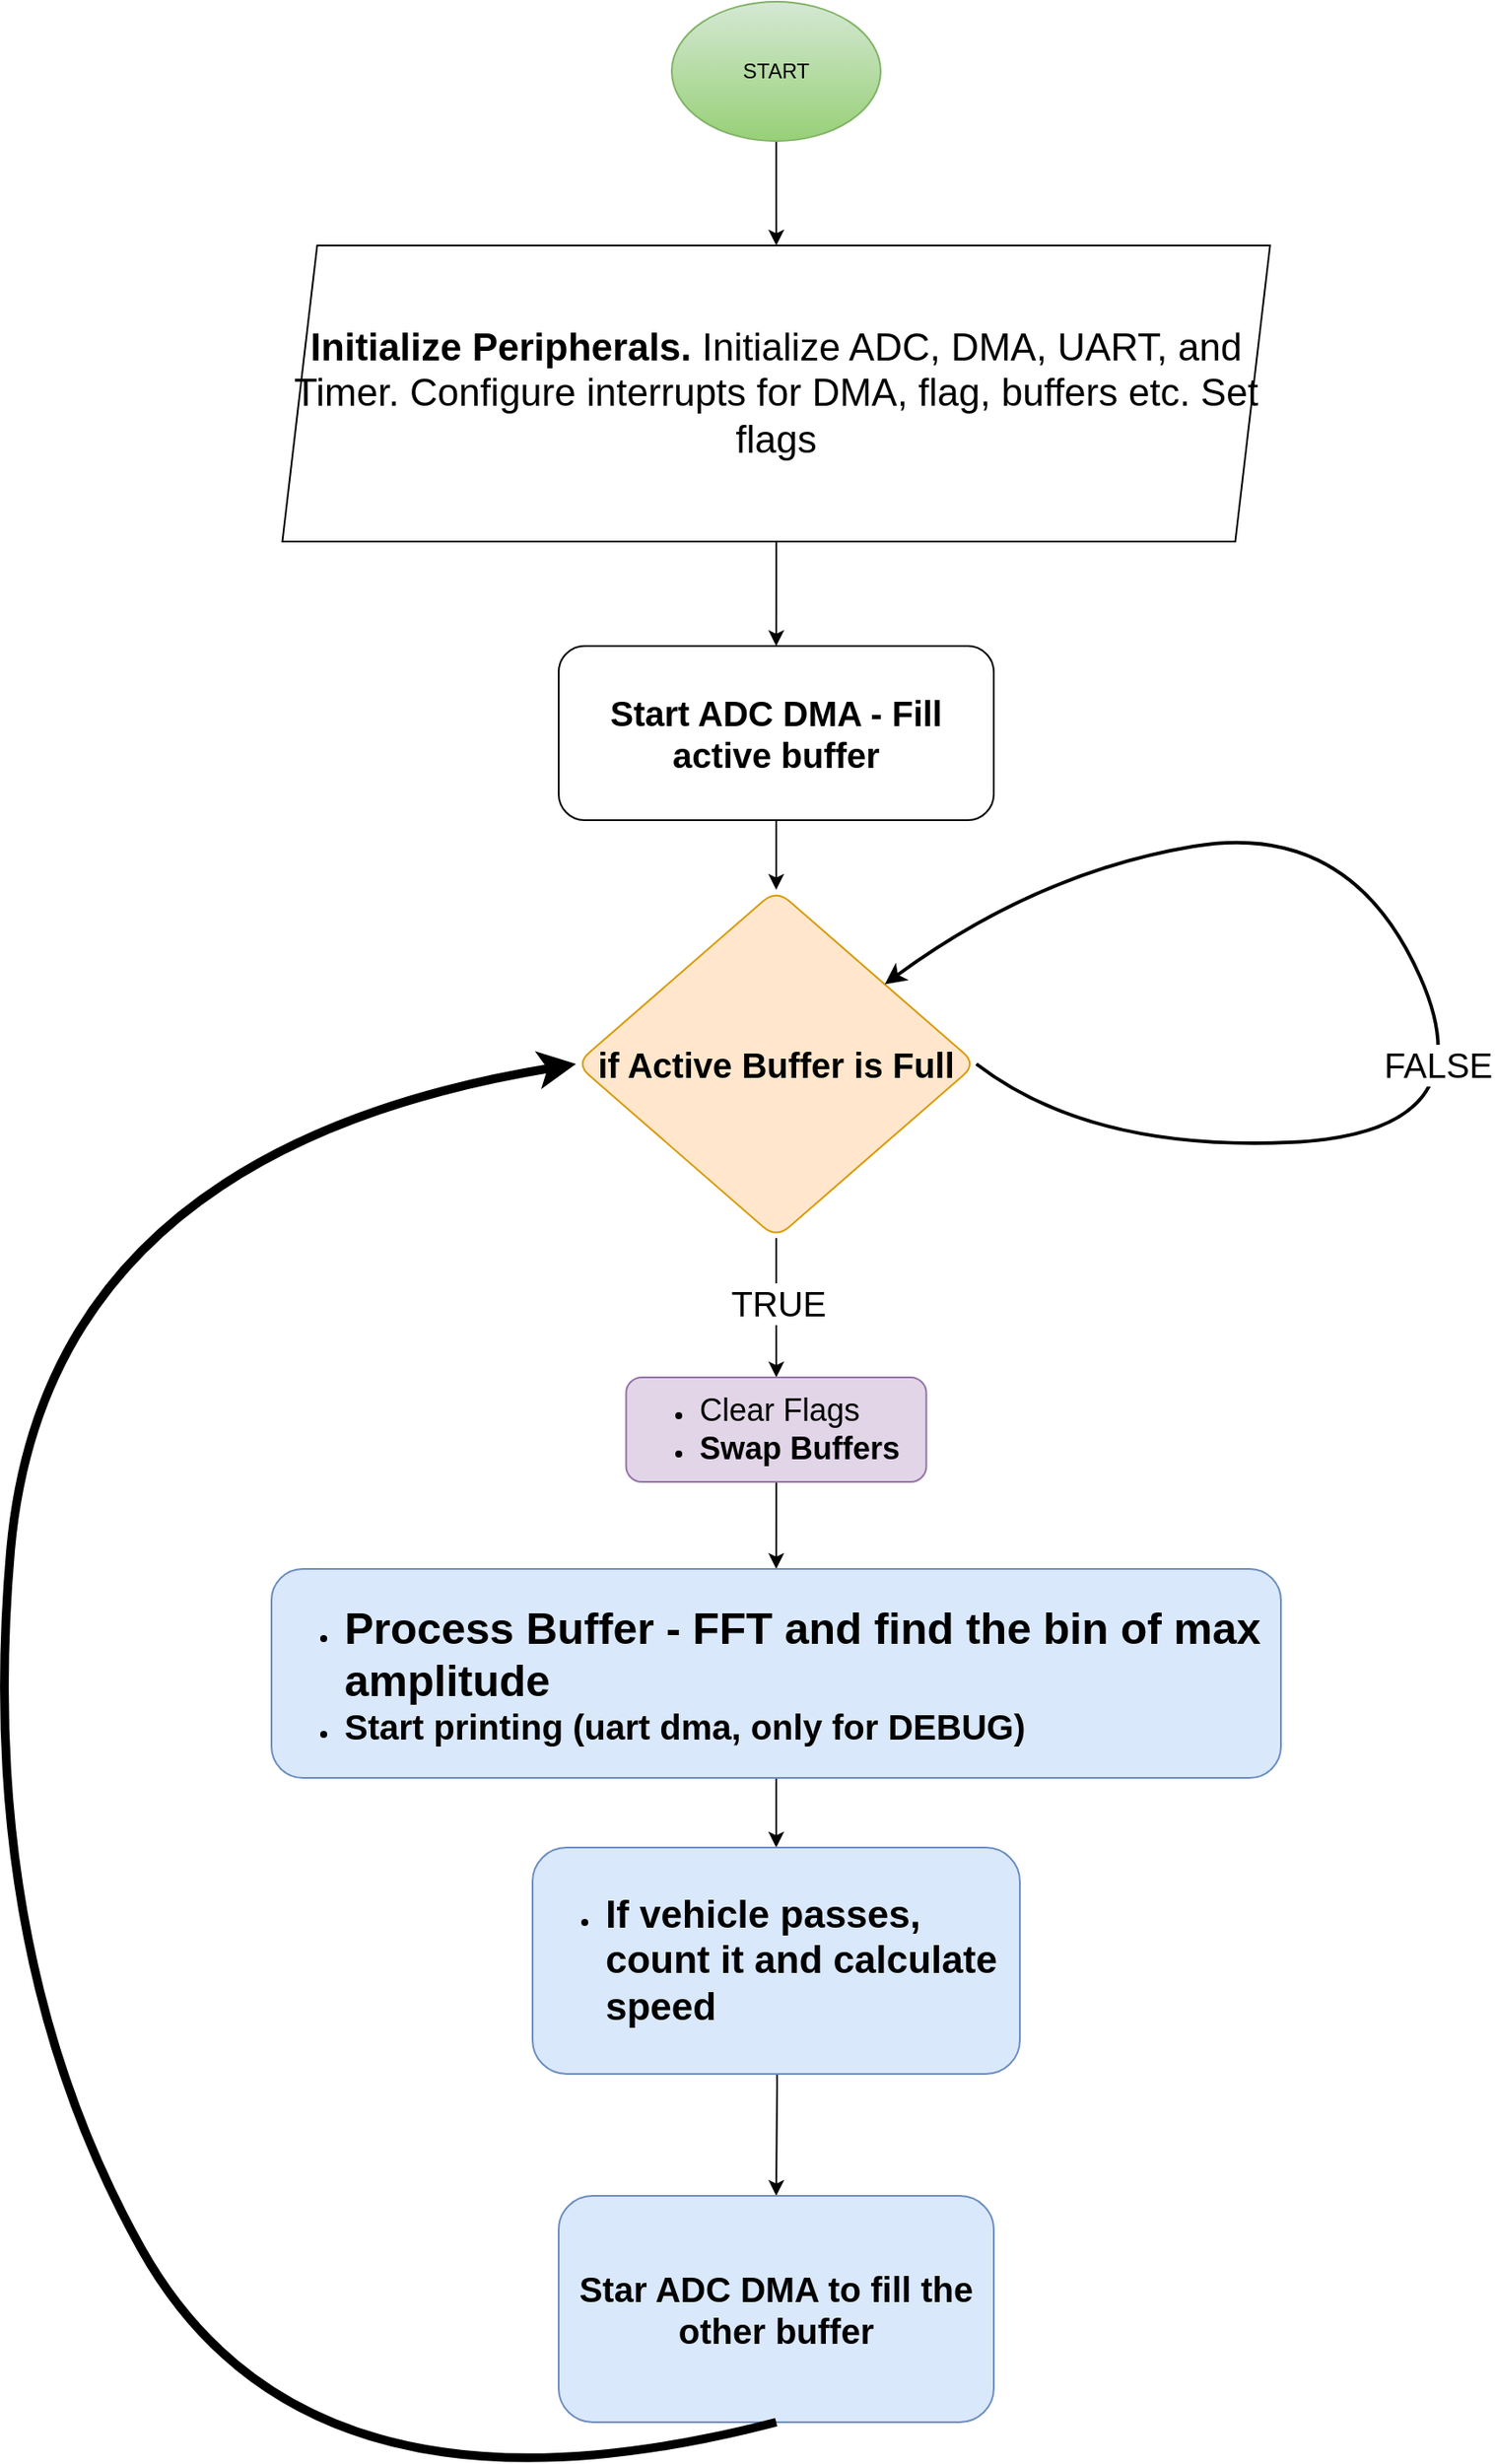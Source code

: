 <mxfile version="25.0.3">
  <diagram name="Page-1" id="k_BvVta1esRCgkBy5qOW">
    <mxGraphModel dx="3718" dy="1544" grid="1" gridSize="10" guides="1" tooltips="1" connect="1" arrows="1" fold="1" page="1" pageScale="1" pageWidth="850" pageHeight="1100" background="none" math="0" shadow="0">
      <root>
        <mxCell id="0" />
        <mxCell id="1" parent="0" />
        <mxCell id="ClMVa5LSUmE7PCBOvppx-3" value="" style="edgeStyle=orthogonalEdgeStyle;rounded=0;orthogonalLoop=1;jettySize=auto;html=1;" edge="1" parent="1" source="ClMVa5LSUmE7PCBOvppx-1" target="ClMVa5LSUmE7PCBOvppx-2">
          <mxGeometry relative="1" as="geometry" />
        </mxCell>
        <mxCell id="ClMVa5LSUmE7PCBOvppx-1" value="START" style="ellipse;whiteSpace=wrap;html=1;fillColor=#d5e8d4;strokeColor=#82b366;gradientColor=#97d077;" vertex="1" parent="1">
          <mxGeometry x="380" y="70" width="120" height="80" as="geometry" />
        </mxCell>
        <mxCell id="ClMVa5LSUmE7PCBOvppx-5" value="" style="edgeStyle=orthogonalEdgeStyle;rounded=0;orthogonalLoop=1;jettySize=auto;html=1;" edge="1" parent="1" source="ClMVa5LSUmE7PCBOvppx-2" target="ClMVa5LSUmE7PCBOvppx-4">
          <mxGeometry relative="1" as="geometry" />
        </mxCell>
        <mxCell id="ClMVa5LSUmE7PCBOvppx-2" value="&lt;p data-pm-slice=&quot;1 1 []&quot;&gt;&lt;font style=&quot;font-size: 22px;&quot;&gt;&lt;strong style=&quot;&quot;&gt;Initialize Peripherals.&amp;nbsp;&lt;/strong&gt;&lt;span style=&quot;background-color: initial;&quot;&gt;Initialize ADC, DMA, UART, and Timer. Configure interrupts for DMA, flag, buffers etc. Set flags&lt;/span&gt;&lt;/font&gt;&lt;span style=&quot;color: rgba(0, 0, 0, 0); font-family: monospace; font-size: 0px; text-align: start; text-wrap-mode: nowrap; background-color: initial;&quot;&gt;%3CmxGraphModel%3E%3Croot%3E%3CmxCell%20id%3D%220%22%2F%3E%3CmxCell%20id%3D%221%22%20parent%3D%220%22%2F%3E%3CmxCell%20id%3D%222%22%20value%3D%22%26%2310%3B%26lt%3Bul%20data-pm-slice%3D%26quot%3B3%203%20%5B%5D%26quot%3B%20data-spread%3D%26quot%3Bfalse%26quot%3B%26gt%3B%26lt%3Bli%26gt%3B%26lt%3Bp%26gt%3B%26lt%3Bspan%26gt%3BAllocate%20memory%20for%20ping-pong%20buffers%20(%26lt%3B%2Fspan%26gt%3B%26lt%3Bcode%26gt%3B%26lt%3Bspan%26gt%3Bbuffer1%26lt%3B%2Fspan%26gt%3B%26lt%3B%2Fcode%26gt%3B%26lt%3Bspan%26gt%3B%20and%20%26lt%3B%2Fspan%26gt%3B%26lt%3Bcode%26gt%3B%26lt%3Bspan%26gt%3Bbuffer2%26lt%3B%2Fspan%26gt%3B%26lt%3B%2Fcode%26gt%3B%26lt%3Bspan%26gt%3B).%26lt%3B%2Fspan%26gt%3B%26lt%3B%2Fp%26gt%3B%26lt%3B%2Fli%26gt%3B%26lt%3Bli%26gt%3B%26lt%3Bp%26gt%3B%26lt%3Bspan%26gt%3BConfigure%20interrupts%20for%20DMA%20and%20UART.%26lt%3B%2Fspan%26gt%3B%26lt%3B%2Fp%26gt%3B%26lt%3B%2Fli%26gt%3B%26lt%3B%2Ful%26gt%3B%26%2310%3B%26%2310%3B%22%20style%3D%22shape%3Dparallelogram%3Bperimeter%3DparallelogramPerimeter%3BwhiteSpace%3Dwrap%3Bhtml%3D1%3BfixedSize%3D1%3B%22%20vertex%3D%221%22%20parent%3D%221%22%3E%3CmxGeometry%20x%3D%22225%22%20y%3D%22220%22%20width%3D%22430%22%20height%3D%22130%22%20as%3D%22geometry%22%2F%3E%3C%2FmxCell%3E%3C%2Froot%3E%3C%2FmxGraphModel%3E&lt;/span&gt;&lt;/p&gt;" style="shape=parallelogram;perimeter=parallelogramPerimeter;whiteSpace=wrap;html=1;fixedSize=1;" vertex="1" parent="1">
          <mxGeometry x="156.25" y="210" width="567.5" height="170" as="geometry" />
        </mxCell>
        <mxCell id="ClMVa5LSUmE7PCBOvppx-11" value="" style="edgeStyle=orthogonalEdgeStyle;rounded=0;orthogonalLoop=1;jettySize=auto;html=1;" edge="1" parent="1" source="ClMVa5LSUmE7PCBOvppx-4" target="ClMVa5LSUmE7PCBOvppx-10">
          <mxGeometry relative="1" as="geometry" />
        </mxCell>
        <mxCell id="ClMVa5LSUmE7PCBOvppx-4" value="&lt;p data-pm-slice=&quot;1 1 []&quot;&gt;&lt;strong&gt;&lt;font style=&quot;font-size: 20px;&quot;&gt;Start ADC DMA - Fill active buffer&lt;/font&gt;&lt;/strong&gt;&lt;/p&gt;" style="rounded=1;whiteSpace=wrap;html=1;" vertex="1" parent="1">
          <mxGeometry x="315" y="440" width="250" height="100" as="geometry" />
        </mxCell>
        <mxCell id="ClMVa5LSUmE7PCBOvppx-15" value="" style="edgeStyle=orthogonalEdgeStyle;rounded=0;orthogonalLoop=1;jettySize=auto;html=1;" edge="1" parent="1" source="ClMVa5LSUmE7PCBOvppx-10" target="ClMVa5LSUmE7PCBOvppx-14">
          <mxGeometry relative="1" as="geometry" />
        </mxCell>
        <mxCell id="ClMVa5LSUmE7PCBOvppx-16" value="&lt;font style=&quot;font-size: 20px;&quot;&gt;TRUE&lt;/font&gt;" style="edgeLabel;html=1;align=center;verticalAlign=middle;resizable=0;points=[];" vertex="1" connectable="0" parent="ClMVa5LSUmE7PCBOvppx-15">
          <mxGeometry x="-0.078" y="1" relative="1" as="geometry">
            <mxPoint as="offset" />
          </mxGeometry>
        </mxCell>
        <mxCell id="ClMVa5LSUmE7PCBOvppx-10" value="&lt;font style=&quot;font-size: 20px;&quot;&gt;&lt;b&gt;if Active Buffer is Full&lt;/b&gt;&lt;/font&gt;" style="rhombus;whiteSpace=wrap;html=1;rounded=1;fillColor=#ffe6cc;strokeColor=#d79b00;" vertex="1" parent="1">
          <mxGeometry x="325" y="580" width="230" height="200" as="geometry" />
        </mxCell>
        <mxCell id="ClMVa5LSUmE7PCBOvppx-12" value="" style="curved=1;endArrow=classic;html=1;rounded=0;exitX=1;exitY=0.5;exitDx=0;exitDy=0;strokeWidth=2;" edge="1" parent="1" source="ClMVa5LSUmE7PCBOvppx-10" target="ClMVa5LSUmE7PCBOvppx-10">
          <mxGeometry width="50" height="50" relative="1" as="geometry">
            <mxPoint x="630" y="710" as="sourcePoint" />
            <mxPoint x="680" y="665" as="targetPoint" />
            <Array as="points">
              <mxPoint x="620" y="730" />
              <mxPoint x="850" y="720" />
              <mxPoint x="770" y="540" />
              <mxPoint x="590" y="570" />
            </Array>
          </mxGeometry>
        </mxCell>
        <mxCell id="ClMVa5LSUmE7PCBOvppx-13" value="&lt;font style=&quot;font-size: 20px;&quot;&gt;FALSE&lt;/font&gt;" style="edgeLabel;html=1;align=center;verticalAlign=middle;resizable=0;points=[];" vertex="1" connectable="0" parent="ClMVa5LSUmE7PCBOvppx-12">
          <mxGeometry x="0.131" relative="1" as="geometry">
            <mxPoint x="27" y="88" as="offset" />
          </mxGeometry>
        </mxCell>
        <mxCell id="ClMVa5LSUmE7PCBOvppx-19" value="" style="edgeStyle=orthogonalEdgeStyle;rounded=0;orthogonalLoop=1;jettySize=auto;html=1;" edge="1" parent="1" source="ClMVa5LSUmE7PCBOvppx-14" target="ClMVa5LSUmE7PCBOvppx-17">
          <mxGeometry relative="1" as="geometry" />
        </mxCell>
        <mxCell id="ClMVa5LSUmE7PCBOvppx-14" value="&lt;ul&gt;&lt;li&gt;&lt;font style=&quot;font-size: 18px;&quot;&gt;Clear Flags&lt;/font&gt;&lt;/li&gt;&lt;li&gt;&lt;font style=&quot;font-size: 18px;&quot;&gt;&lt;b style=&quot;&quot;&gt;Swap Buffers&lt;/b&gt;&lt;/font&gt;&lt;/li&gt;&lt;/ul&gt;" style="rounded=1;whiteSpace=wrap;html=1;align=left;fillColor=#e1d5e7;strokeColor=#9673a6;" vertex="1" parent="1">
          <mxGeometry x="353.75" y="860" width="172.5" height="60" as="geometry" />
        </mxCell>
        <mxCell id="ClMVa5LSUmE7PCBOvppx-21" value="" style="edgeStyle=orthogonalEdgeStyle;rounded=0;orthogonalLoop=1;jettySize=auto;html=1;" edge="1" parent="1" target="ClMVa5LSUmE7PCBOvppx-20">
          <mxGeometry relative="1" as="geometry">
            <mxPoint x="440" y="1200" as="sourcePoint" />
          </mxGeometry>
        </mxCell>
        <mxCell id="ClMVa5LSUmE7PCBOvppx-28" value="" style="edgeStyle=orthogonalEdgeStyle;rounded=0;orthogonalLoop=1;jettySize=auto;html=1;" edge="1" parent="1" source="ClMVa5LSUmE7PCBOvppx-17" target="ClMVa5LSUmE7PCBOvppx-27">
          <mxGeometry relative="1" as="geometry" />
        </mxCell>
        <mxCell id="ClMVa5LSUmE7PCBOvppx-17" value="&lt;ul&gt;&lt;li&gt;&lt;font style=&quot;font-size: 25px;&quot;&gt;&lt;b style=&quot;&quot;&gt;Process Buffer - FFT and find the bin of max amplitude&amp;nbsp;&lt;/b&gt;&lt;/font&gt;&lt;/li&gt;&lt;li&gt;&lt;font style=&quot;font-size: 20px;&quot;&gt;&lt;b&gt;Start printing (uart dma, only for DEBUG)&lt;/b&gt;&lt;/font&gt;&lt;/li&gt;&lt;/ul&gt;" style="rounded=1;whiteSpace=wrap;html=1;align=left;fillColor=#dae8fc;strokeColor=#6c8ebf;" vertex="1" parent="1">
          <mxGeometry x="150" y="970" width="580" height="120" as="geometry" />
        </mxCell>
        <mxCell id="ClMVa5LSUmE7PCBOvppx-20" value="&lt;font style=&quot;font-size: 20px;&quot;&gt;&lt;b&gt;Star ADC DMA to fill the other buffer&lt;/b&gt;&lt;/font&gt;" style="rounded=1;whiteSpace=wrap;html=1;align=center;fillColor=#dae8fc;strokeColor=#6c8ebf;" vertex="1" parent="1">
          <mxGeometry x="315" y="1330" width="250" height="130" as="geometry" />
        </mxCell>
        <mxCell id="ClMVa5LSUmE7PCBOvppx-26" value="" style="curved=1;endArrow=classic;html=1;rounded=0;exitX=0.5;exitY=1;exitDx=0;exitDy=0;entryX=0;entryY=0.5;entryDx=0;entryDy=0;strokeWidth=5;" edge="1" parent="1" source="ClMVa5LSUmE7PCBOvppx-20" target="ClMVa5LSUmE7PCBOvppx-10">
          <mxGeometry width="50" height="50" relative="1" as="geometry">
            <mxPoint x="80" y="1110" as="sourcePoint" />
            <mxPoint x="120" y="930" as="targetPoint" />
            <Array as="points">
              <mxPoint x="170" y="1530" />
              <mxPoint x="-20" y="1190" />
              <mxPoint x="20" y="730" />
            </Array>
          </mxGeometry>
        </mxCell>
        <mxCell id="ClMVa5LSUmE7PCBOvppx-27" value="&lt;ul&gt;&lt;li&gt;&lt;b style=&quot;&quot;&gt;&lt;font style=&quot;font-size: 22px;&quot;&gt;If vehicle passes, count it and calculate speed&lt;/font&gt;&lt;/b&gt;&lt;/li&gt;&lt;/ul&gt;" style="rounded=1;whiteSpace=wrap;html=1;align=left;fillColor=#dae8fc;strokeColor=#6c8ebf;" vertex="1" parent="1">
          <mxGeometry x="300" y="1130" width="280" height="130" as="geometry" />
        </mxCell>
      </root>
    </mxGraphModel>
  </diagram>
</mxfile>
